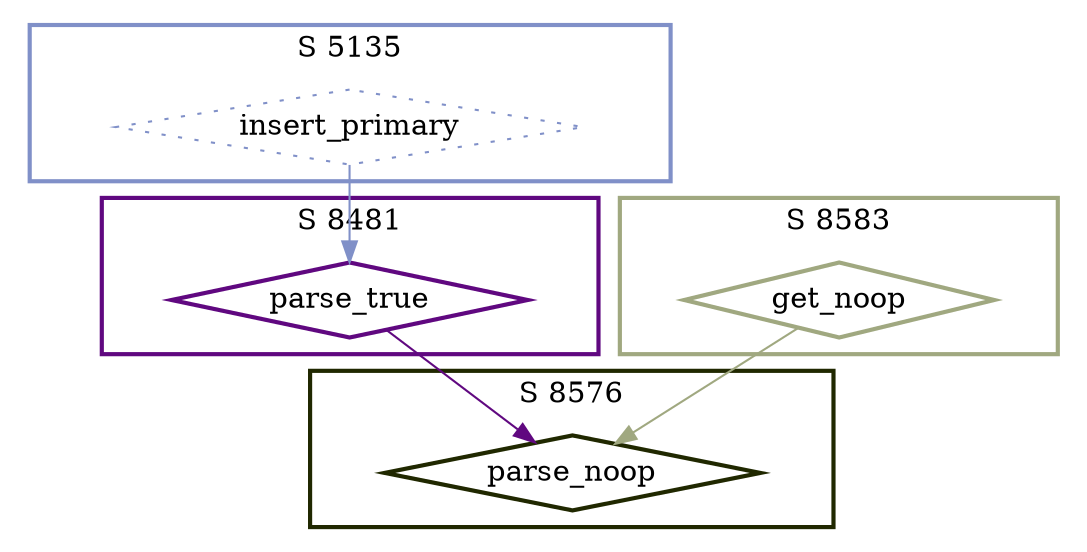 digraph G {
  ratio=0.500000;
  "UV parse_noop (8576)" [shape=diamond, label="parse_noop", color="#202800",
                          style=bold];
  "UV parse_true (8481)" [shape=diamond, label="parse_true", color="#600880",
                          style=bold];
  "UV get_noop (8583)" [shape=diamond, label="get_noop", color="#A0A880",
                        style=bold];
  "UV insert_primary (5135)" [shape=diamond, label="insert_primary",
                              color="#8090C8", style=dotted];
  
  subgraph cluster_8576 { label="S 8576";
    color="#202800";
    style=bold;
    "UV parse_noop (8576)"; };
  subgraph cluster_5135 { label="S 5135";
    color="#8090C8";
    style=bold;
    "UV insert_primary (5135)"; };
  subgraph cluster_8583 { label="S 8583";
    color="#A0A880";
    style=bold;
    "UV get_noop (8583)"; };
  subgraph cluster_8481 { label="S 8481";
    color="#600880";
    style=bold;
    "UV parse_true (8481)"; };
  
  "UV parse_true (8481)" -> "UV parse_noop (8576)" [color="#600880"];
  "UV get_noop (8583)" -> "UV parse_noop (8576)" [color="#A0A880"];
  "UV insert_primary (5135)" -> "UV parse_true (8481)" [color="#8090C8"];
  
  }